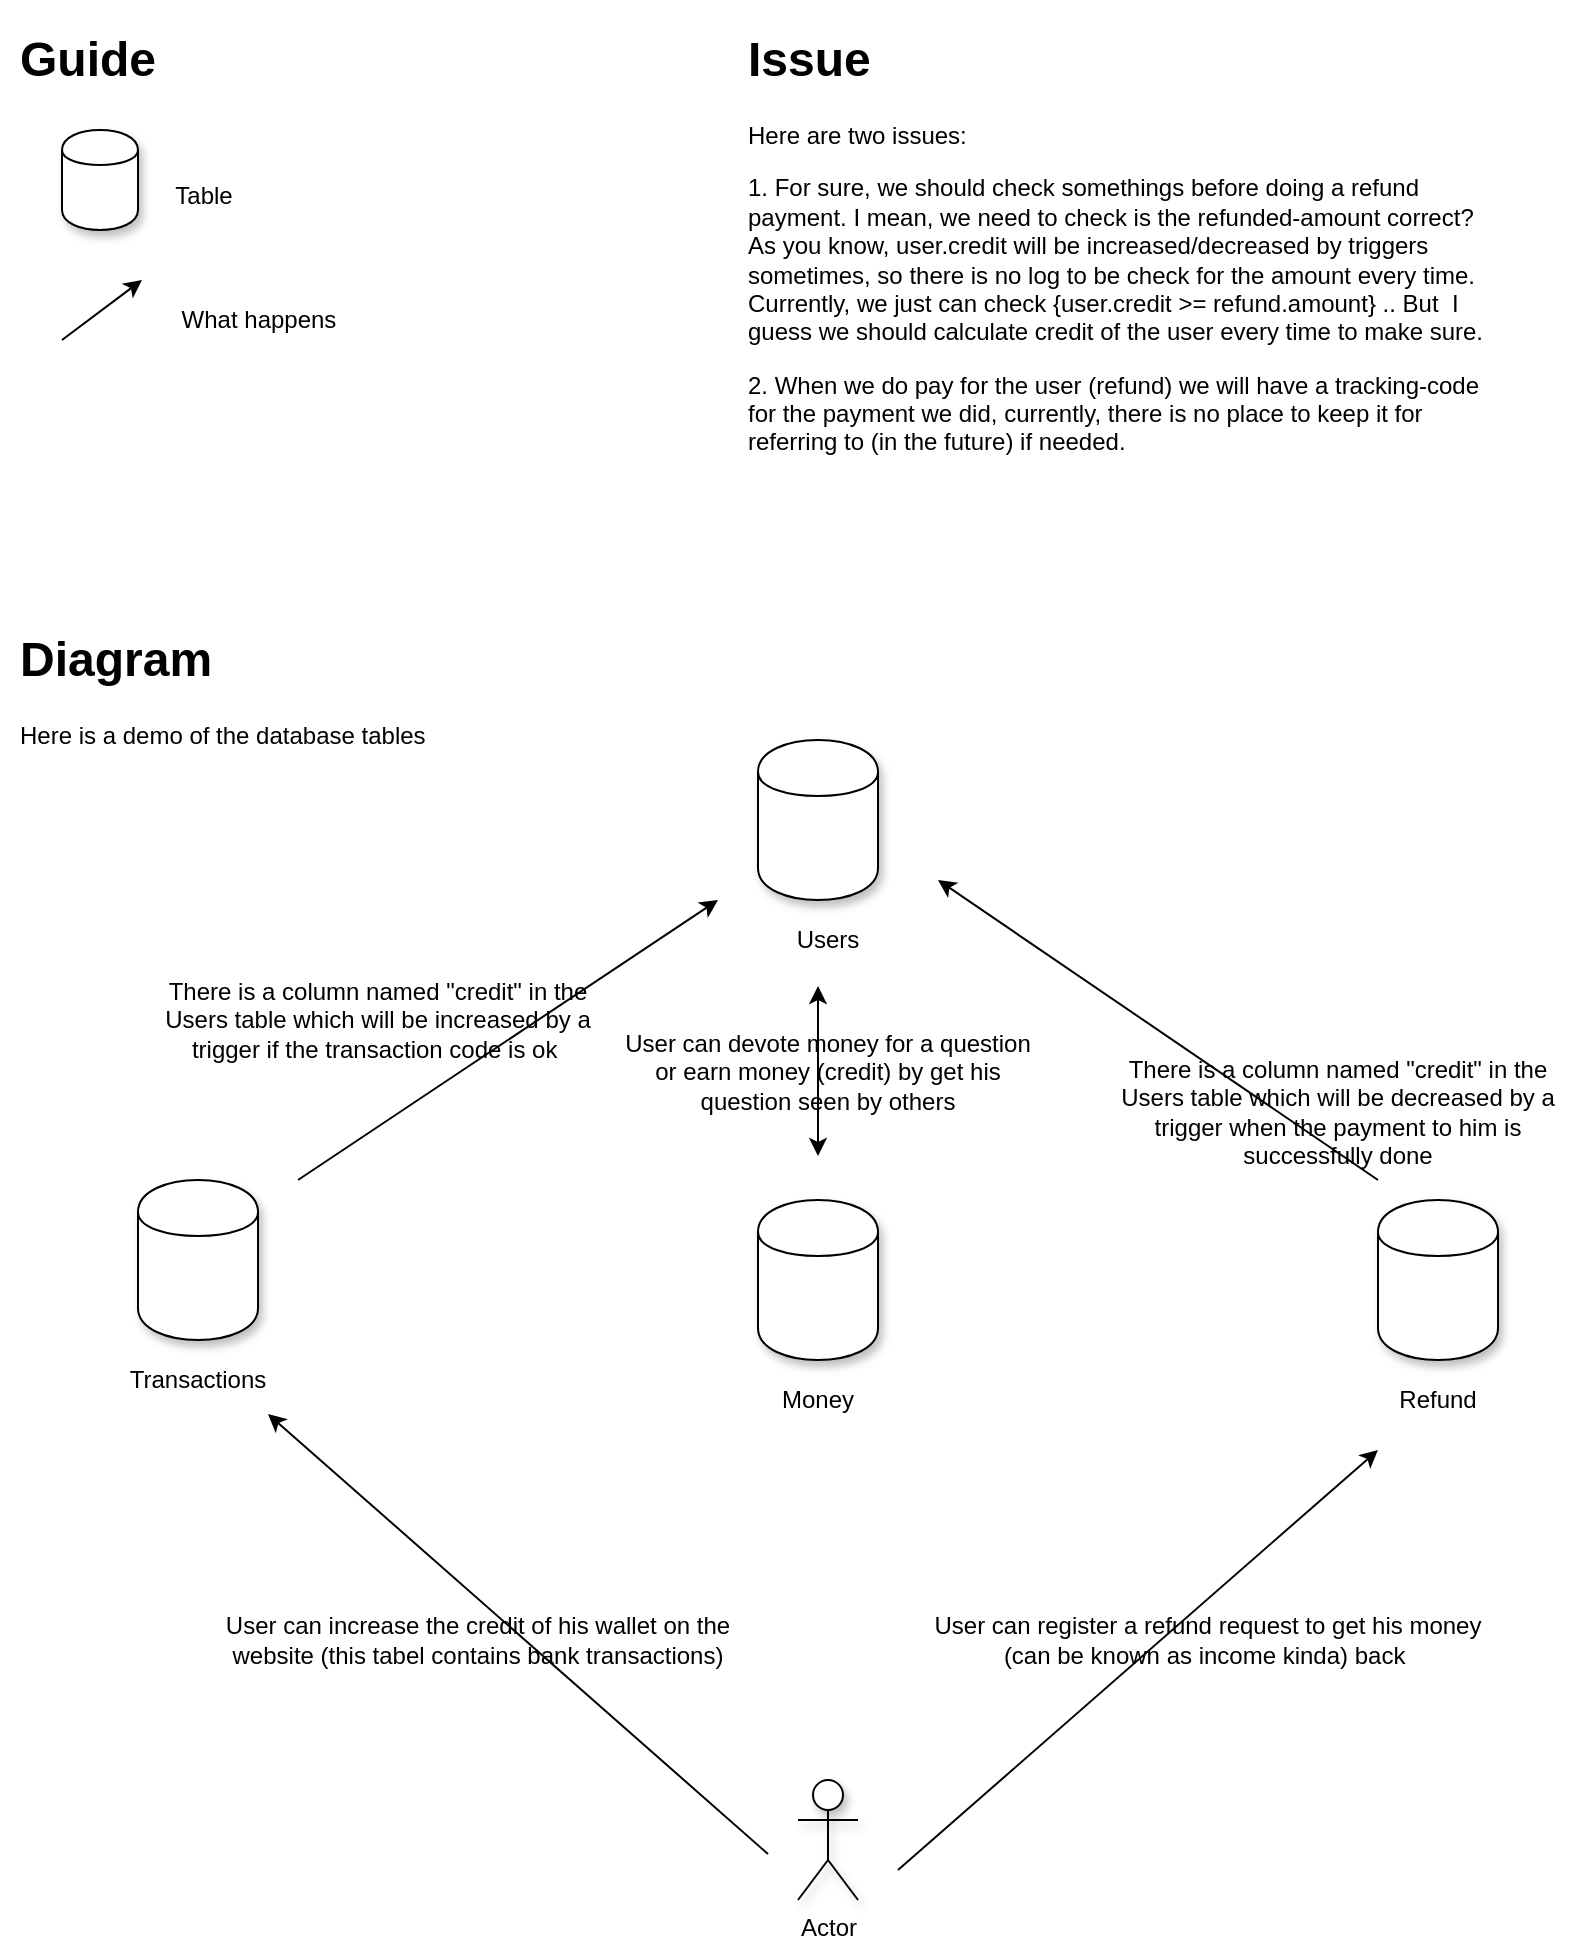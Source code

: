 <mxfile pages="1" version="11.2.3" type="github"><diagram id="Eotghu4HyiU499reiqjT" name="Page-1"><mxGraphModel dx="1422" dy="715" grid="1" gridSize="10" guides="1" tooltips="1" connect="1" arrows="1" fold="1" page="1" pageScale="1" pageWidth="850" pageHeight="1100" math="0" shadow="0"><root><mxCell id="0"/><mxCell id="1" parent="0"/><mxCell id="xizEguAC49Bg9z5vTg6O-1" value="Actor" style="shape=umlActor;verticalLabelPosition=bottom;labelBackgroundColor=#ffffff;verticalAlign=top;html=1;outlineConnect=0;labelPadding=-3;shadow=1;" vertex="1" parent="1"><mxGeometry x="430" y="900" width="30" height="60" as="geometry"/></mxCell><mxCell id="xizEguAC49Bg9z5vTg6O-6" value="" style="shape=cylinder;whiteSpace=wrap;html=1;boundedLbl=1;backgroundOutline=1;shadow=1;" vertex="1" parent="1"><mxGeometry x="100" y="600" width="60" height="80" as="geometry"/></mxCell><mxCell id="xizEguAC49Bg9z5vTg6O-7" value="Transactions" style="text;html=1;strokeColor=none;fillColor=none;align=center;verticalAlign=middle;whiteSpace=wrap;rounded=0;shadow=1;" vertex="1" parent="1"><mxGeometry x="110" y="690" width="40" height="20" as="geometry"/></mxCell><mxCell id="xizEguAC49Bg9z5vTg6O-8" value="" style="shape=cylinder;whiteSpace=wrap;html=1;boundedLbl=1;backgroundOutline=1;shadow=1;" vertex="1" parent="1"><mxGeometry x="410" y="610" width="60" height="80" as="geometry"/></mxCell><mxCell id="xizEguAC49Bg9z5vTg6O-9" value="Money" style="text;html=1;strokeColor=none;fillColor=none;align=center;verticalAlign=middle;whiteSpace=wrap;rounded=0;shadow=1;" vertex="1" parent="1"><mxGeometry x="420" y="700" width="40" height="20" as="geometry"/></mxCell><mxCell id="xizEguAC49Bg9z5vTg6O-10" value="" style="shape=cylinder;whiteSpace=wrap;html=1;boundedLbl=1;backgroundOutline=1;shadow=1;" vertex="1" parent="1"><mxGeometry x="720" y="610" width="60" height="80" as="geometry"/></mxCell><mxCell id="xizEguAC49Bg9z5vTg6O-11" value="Refund" style="text;html=1;strokeColor=none;fillColor=none;align=center;verticalAlign=middle;whiteSpace=wrap;rounded=0;shadow=1;" vertex="1" parent="1"><mxGeometry x="730" y="700" width="40" height="20" as="geometry"/></mxCell><mxCell id="xizEguAC49Bg9z5vTg6O-12" value="" style="shape=cylinder;whiteSpace=wrap;html=1;boundedLbl=1;backgroundOutline=1;shadow=1;" vertex="1" parent="1"><mxGeometry x="410" y="380" width="60" height="80" as="geometry"/></mxCell><mxCell id="xizEguAC49Bg9z5vTg6O-13" value="Users" style="text;html=1;strokeColor=none;fillColor=none;align=center;verticalAlign=middle;whiteSpace=wrap;rounded=0;shadow=1;" vertex="1" parent="1"><mxGeometry x="425" y="470" width="40" height="20" as="geometry"/></mxCell><mxCell id="xizEguAC49Bg9z5vTg6O-14" value="" style="endArrow=classic;html=1;" edge="1" parent="1"><mxGeometry width="50" height="50" relative="1" as="geometry"><mxPoint x="415" y="937" as="sourcePoint"/><mxPoint x="165" y="717" as="targetPoint"/></mxGeometry></mxCell><mxCell id="xizEguAC49Bg9z5vTg6O-15" value="User can increase the credit of his wallet on the website (this tabel contains bank transactions)" style="text;html=1;strokeColor=none;fillColor=none;align=center;verticalAlign=middle;whiteSpace=wrap;rounded=0;shadow=1;" vertex="1" parent="1"><mxGeometry x="130" y="820" width="280" height="20" as="geometry"/></mxCell><mxCell id="xizEguAC49Bg9z5vTg6O-16" value="" style="endArrow=classic;html=1;" edge="1" parent="1"><mxGeometry width="50" height="50" relative="1" as="geometry"><mxPoint x="180" y="600" as="sourcePoint"/><mxPoint x="390" y="460" as="targetPoint"/></mxGeometry></mxCell><mxCell id="xizEguAC49Bg9z5vTg6O-17" value="There is a column named &quot;credit&quot; in the Users table which will be increased by a trigger if the transaction code is ok&amp;nbsp;" style="text;html=1;strokeColor=none;fillColor=none;align=center;verticalAlign=middle;whiteSpace=wrap;rounded=0;shadow=1;" vertex="1" parent="1"><mxGeometry x="100" y="510" width="240" height="20" as="geometry"/></mxCell><mxCell id="xizEguAC49Bg9z5vTg6O-18" value="" style="shape=cylinder;whiteSpace=wrap;html=1;boundedLbl=1;backgroundOutline=1;shadow=1;" vertex="1" parent="1"><mxGeometry x="62" y="75" width="38" height="50" as="geometry"/></mxCell><mxCell id="xizEguAC49Bg9z5vTg6O-20" value="&lt;h1&gt;Guide&lt;/h1&gt;" style="text;html=1;strokeColor=none;fillColor=none;spacing=5;spacingTop=-20;whiteSpace=wrap;overflow=hidden;rounded=0;shadow=1;" vertex="1" parent="1"><mxGeometry x="35.5" y="20" width="105" height="40" as="geometry"/></mxCell><mxCell id="xizEguAC49Bg9z5vTg6O-21" value="Table" style="text;html=1;strokeColor=none;fillColor=none;align=center;verticalAlign=middle;whiteSpace=wrap;rounded=0;shadow=1;" vertex="1" parent="1"><mxGeometry x="108" y="98" width="50" height="20" as="geometry"/></mxCell><mxCell id="xizEguAC49Bg9z5vTg6O-23" value="&lt;h1&gt;Diagram&lt;/h1&gt;&lt;p&gt;Here is a demo of the database tables&lt;/p&gt;" style="text;html=1;strokeColor=none;fillColor=none;spacing=5;spacingTop=-20;whiteSpace=wrap;overflow=hidden;rounded=0;shadow=1;" vertex="1" parent="1"><mxGeometry x="36" y="320" width="225" height="80" as="geometry"/></mxCell><mxCell id="xizEguAC49Bg9z5vTg6O-24" value="" style="endArrow=classic;html=1;" edge="1" parent="1"><mxGeometry width="50" height="50" relative="1" as="geometry"><mxPoint x="62" y="180" as="sourcePoint"/><mxPoint x="102" y="150" as="targetPoint"/></mxGeometry></mxCell><mxCell id="xizEguAC49Bg9z5vTg6O-25" value="What happens" style="text;html=1;strokeColor=none;fillColor=none;align=center;verticalAlign=middle;whiteSpace=wrap;rounded=0;shadow=1;" vertex="1" parent="1"><mxGeometry x="111" y="160" width="99" height="20" as="geometry"/></mxCell><mxCell id="xizEguAC49Bg9z5vTg6O-27" value="User can devote money for a question or earn money (credit) by get his question seen by others" style="text;html=1;strokeColor=none;fillColor=none;align=center;verticalAlign=middle;whiteSpace=wrap;rounded=0;shadow=1;" vertex="1" parent="1"><mxGeometry x="340" y="536" width="210" height="20" as="geometry"/></mxCell><mxCell id="xizEguAC49Bg9z5vTg6O-28" value="" style="endArrow=classic;startArrow=classic;html=1;" edge="1" parent="1"><mxGeometry width="50" height="50" relative="1" as="geometry"><mxPoint x="440" y="588" as="sourcePoint"/><mxPoint x="440" y="503" as="targetPoint"/></mxGeometry></mxCell><mxCell id="xizEguAC49Bg9z5vTg6O-30" value="" style="endArrow=classic;html=1;" edge="1" parent="1"><mxGeometry width="50" height="50" relative="1" as="geometry"><mxPoint x="480" y="945" as="sourcePoint"/><mxPoint x="720" y="735" as="targetPoint"/></mxGeometry></mxCell><mxCell id="xizEguAC49Bg9z5vTg6O-31" value="User can register a refund request to get his money (can be known as income kinda) back&amp;nbsp;" style="text;html=1;strokeColor=none;fillColor=none;align=center;verticalAlign=middle;whiteSpace=wrap;rounded=0;shadow=1;" vertex="1" parent="1"><mxGeometry x="495" y="820" width="280" height="20" as="geometry"/></mxCell><mxCell id="xizEguAC49Bg9z5vTg6O-32" value="" style="endArrow=classic;html=1;" edge="1" parent="1"><mxGeometry width="50" height="50" relative="1" as="geometry"><mxPoint x="720" y="600" as="sourcePoint"/><mxPoint x="500" y="450" as="targetPoint"/></mxGeometry></mxCell><mxCell id="xizEguAC49Bg9z5vTg6O-33" value="There is a column named &quot;credit&quot; in the Users table which will be decreased by a trigger when the payment to him is successfully done" style="text;html=1;strokeColor=none;fillColor=none;align=center;verticalAlign=middle;whiteSpace=wrap;rounded=0;shadow=1;" vertex="1" parent="1"><mxGeometry x="580" y="556" width="240" height="20" as="geometry"/></mxCell><mxCell id="xizEguAC49Bg9z5vTg6O-35" value="&lt;h1&gt;Issue&lt;/h1&gt;&lt;p&gt;Here are two issues:&lt;/p&gt;&lt;p&gt;&lt;span&gt;1. For sure, we should check somethings before doing a refund payment. I mean, we need to check is the refunded-amount correct? As you know, user.credit will be increased/decreased by triggers sometimes, so there is no log to be check for the amount every time. Currently, we just can check {user.credit &amp;gt;= refund.amount} .. But&amp;nbsp; I guess we should calculate credit of the user every time to make sure.&lt;/span&gt;&lt;br&gt;&lt;/p&gt;&lt;p&gt;2. When we do pay for the user (refund) we will have a tracking-code for the payment we did, currently, there is no place to keep it for referring to (in the future) if needed.&lt;br&gt;&lt;/p&gt;&lt;p&gt;&lt;span&gt;&lt;br&gt;&lt;/span&gt;&lt;/p&gt;" style="text;html=1;strokeColor=none;fillColor=none;spacing=5;spacingTop=-20;whiteSpace=wrap;overflow=hidden;rounded=0;shadow=1;" vertex="1" parent="1"><mxGeometry x="400" y="20" width="380" height="220" as="geometry"/></mxCell></root></mxGraphModel></diagram></mxfile>